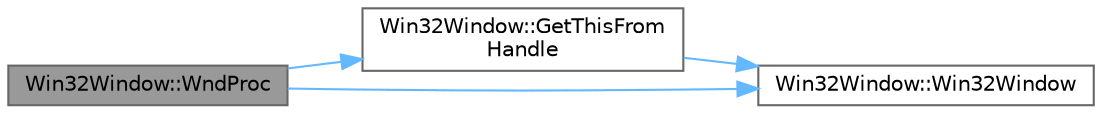 digraph "Win32Window::WndProc"
{
 // LATEX_PDF_SIZE
  bgcolor="transparent";
  edge [fontname=Helvetica,fontsize=10,labelfontname=Helvetica,labelfontsize=10];
  node [fontname=Helvetica,fontsize=10,shape=box,height=0.2,width=0.4];
  rankdir="LR";
  Node1 [id="Node000001",label="Win32Window::WndProc",height=0.2,width=0.4,color="gray40", fillcolor="grey60", style="filled", fontcolor="black",tooltip=" "];
  Node1 -> Node2 [id="edge4_Node000001_Node000002",color="steelblue1",style="solid",tooltip=" "];
  Node2 [id="Node000002",label="Win32Window::GetThisFrom\lHandle",height=0.2,width=0.4,color="grey40", fillcolor="white", style="filled",URL="$class_win32_window.html#a2d110277716c62488f348cdb901c08e3",tooltip=" "];
  Node2 -> Node3 [id="edge5_Node000002_Node000003",color="steelblue1",style="solid",tooltip=" "];
  Node3 [id="Node000003",label="Win32Window::Win32Window",height=0.2,width=0.4,color="grey40", fillcolor="white", style="filled",URL="$class_win32_window.html#a3a7522626f853b5c7641958fda27f271",tooltip=" "];
  Node1 -> Node3 [id="edge6_Node000001_Node000003",color="steelblue1",style="solid",tooltip=" "];
}
